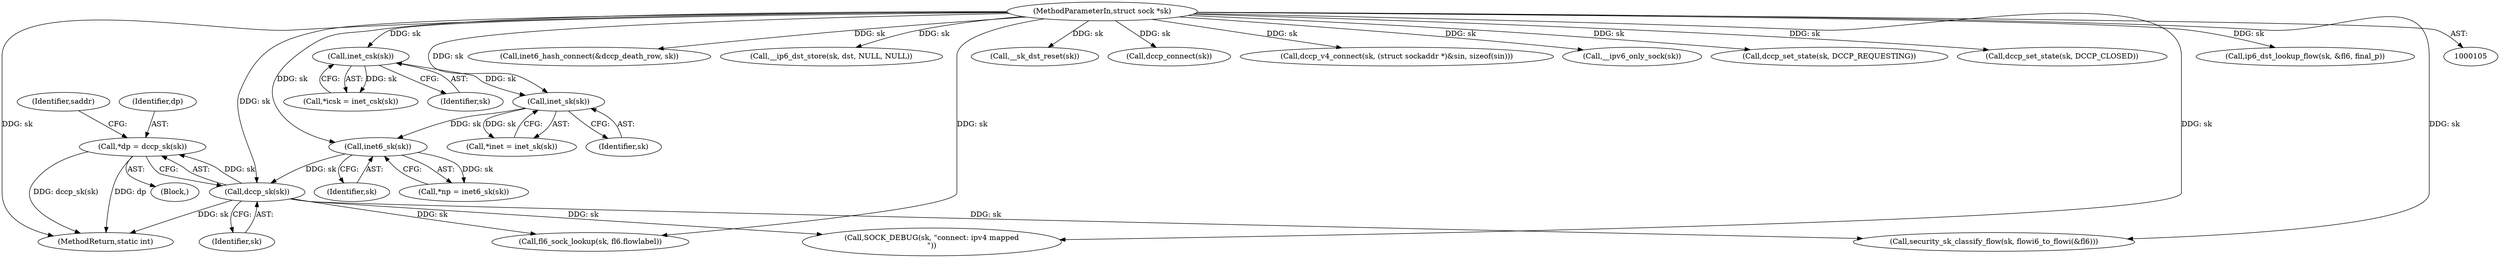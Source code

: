digraph "0_linux_45f6fad84cc305103b28d73482b344d7f5b76f39@pointer" {
"1000132" [label="(Call,*dp = dccp_sk(sk))"];
"1000134" [label="(Call,dccp_sk(sk))"];
"1000129" [label="(Call,inet6_sk(sk))"];
"1000124" [label="(Call,inet_sk(sk))"];
"1000119" [label="(Call,inet_csk(sk))"];
"1000106" [label="(MethodParameterIn,struct sock *sk)"];
"1000456" [label="(Call,security_sk_classify_flow(sk, flowi6_to_flowi(&fl6)))"];
"1000130" [label="(Identifier,sk)"];
"1000109" [label="(Block,)"];
"1000558" [label="(Call,inet6_hash_connect(&dccp_death_row, sk))"];
"1000117" [label="(Call,*icsk = inet_csk(sk))"];
"1000125" [label="(Identifier,sk)"];
"1000138" [label="(Identifier,saddr)"];
"1000515" [label="(Call,__ip6_dst_store(sk, dst, NULL, NULL))"];
"1000106" [label="(MethodParameterIn,struct sock *sk)"];
"1000315" [label="(Call,SOCK_DEBUG(sk, \"connect: ipv4 mapped\n\"))"];
"1000120" [label="(Identifier,sk)"];
"1000599" [label="(Call,__sk_dst_reset(sk))"];
"1000127" [label="(Call,*np = inet6_sk(sk))"];
"1000119" [label="(Call,inet_csk(sk))"];
"1000588" [label="(Call,dccp_connect(sk))"];
"1000124" [label="(Call,inet_sk(sk))"];
"1000133" [label="(Identifier,dp)"];
"1000362" [label="(Call,dccp_v4_connect(sk, (struct sockaddr *)&sin, sizeof(sin)))"];
"1000319" [label="(Call,__ipv6_only_sock(sk))"];
"1000135" [label="(Identifier,sk)"];
"1000129" [label="(Call,inet6_sk(sk))"];
"1000553" [label="(Call,dccp_set_state(sk, DCCP_REQUESTING))"];
"1000596" [label="(Call,dccp_set_state(sk, DCCP_CLOSED))"];
"1000201" [label="(Call,fl6_sock_lookup(sk, fl6.flowlabel))"];
"1000134" [label="(Call,dccp_sk(sk))"];
"1000122" [label="(Call,*inet = inet_sk(sk))"];
"1000473" [label="(Call,ip6_dst_lookup_flow(sk, &fl6, final_p))"];
"1000132" [label="(Call,*dp = dccp_sk(sk))"];
"1000614" [label="(MethodReturn,static int)"];
"1000132" -> "1000109"  [label="AST: "];
"1000132" -> "1000134"  [label="CFG: "];
"1000133" -> "1000132"  [label="AST: "];
"1000134" -> "1000132"  [label="AST: "];
"1000138" -> "1000132"  [label="CFG: "];
"1000132" -> "1000614"  [label="DDG: dccp_sk(sk)"];
"1000132" -> "1000614"  [label="DDG: dp"];
"1000134" -> "1000132"  [label="DDG: sk"];
"1000134" -> "1000135"  [label="CFG: "];
"1000135" -> "1000134"  [label="AST: "];
"1000134" -> "1000614"  [label="DDG: sk"];
"1000129" -> "1000134"  [label="DDG: sk"];
"1000106" -> "1000134"  [label="DDG: sk"];
"1000134" -> "1000201"  [label="DDG: sk"];
"1000134" -> "1000315"  [label="DDG: sk"];
"1000134" -> "1000456"  [label="DDG: sk"];
"1000129" -> "1000127"  [label="AST: "];
"1000129" -> "1000130"  [label="CFG: "];
"1000130" -> "1000129"  [label="AST: "];
"1000127" -> "1000129"  [label="CFG: "];
"1000129" -> "1000127"  [label="DDG: sk"];
"1000124" -> "1000129"  [label="DDG: sk"];
"1000106" -> "1000129"  [label="DDG: sk"];
"1000124" -> "1000122"  [label="AST: "];
"1000124" -> "1000125"  [label="CFG: "];
"1000125" -> "1000124"  [label="AST: "];
"1000122" -> "1000124"  [label="CFG: "];
"1000124" -> "1000122"  [label="DDG: sk"];
"1000119" -> "1000124"  [label="DDG: sk"];
"1000106" -> "1000124"  [label="DDG: sk"];
"1000119" -> "1000117"  [label="AST: "];
"1000119" -> "1000120"  [label="CFG: "];
"1000120" -> "1000119"  [label="AST: "];
"1000117" -> "1000119"  [label="CFG: "];
"1000119" -> "1000117"  [label="DDG: sk"];
"1000106" -> "1000119"  [label="DDG: sk"];
"1000106" -> "1000105"  [label="AST: "];
"1000106" -> "1000614"  [label="DDG: sk"];
"1000106" -> "1000201"  [label="DDG: sk"];
"1000106" -> "1000315"  [label="DDG: sk"];
"1000106" -> "1000319"  [label="DDG: sk"];
"1000106" -> "1000362"  [label="DDG: sk"];
"1000106" -> "1000456"  [label="DDG: sk"];
"1000106" -> "1000473"  [label="DDG: sk"];
"1000106" -> "1000515"  [label="DDG: sk"];
"1000106" -> "1000553"  [label="DDG: sk"];
"1000106" -> "1000558"  [label="DDG: sk"];
"1000106" -> "1000588"  [label="DDG: sk"];
"1000106" -> "1000596"  [label="DDG: sk"];
"1000106" -> "1000599"  [label="DDG: sk"];
}
